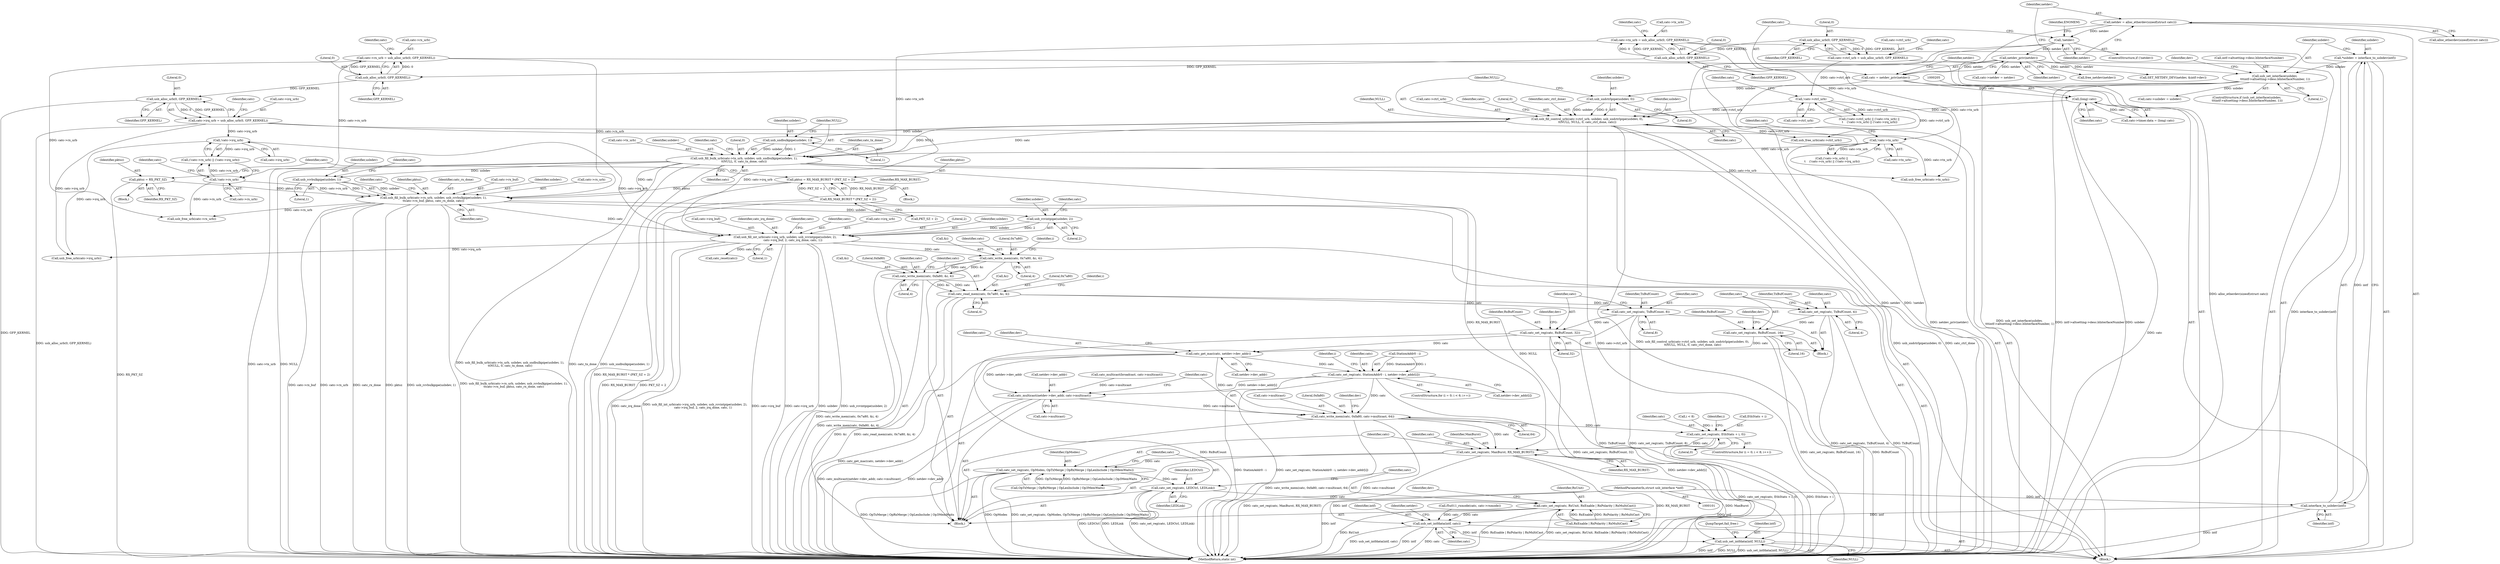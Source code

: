 digraph "1_linux_2d6a0e9de03ee658a9adc3bfb2f0ca55dff1e478@API" {
"1000405" [label="(Call,catc_write_mem(catc, 0xfa80, &i, 4))"];
"1000396" [label="(Call,catc_write_mem(catc, 0x7a80, &i, 4))"];
"1000369" [label="(Call,usb_fill_int_urb(catc->irq_urb, usbdev, usb_rcvintpipe(usbdev, 2),\n                 catc->irq_buf, 2, catc_irq_done, catc, 1))"];
"1000258" [label="(Call,!catc->irq_urb)"];
"1000235" [label="(Call,catc->irq_urb = usb_alloc_urb(0, GFP_KERNEL))"];
"1000239" [label="(Call,usb_alloc_urb(0, GFP_KERNEL))"];
"1000232" [label="(Call,usb_alloc_urb(0, GFP_KERNEL))"];
"1000225" [label="(Call,usb_alloc_urb(0, GFP_KERNEL))"];
"1000218" [label="(Call,usb_alloc_urb(0, GFP_KERNEL))"];
"1000374" [label="(Call,usb_rcvintpipe(usbdev, 2))"];
"1000355" [label="(Call,usb_fill_bulk_urb(catc->rx_urb, usbdev, usb_rcvbulkpipe(usbdev, 1),\n\t\tcatc->rx_buf, pktsz, catc_rx_done, catc))"];
"1000254" [label="(Call,!catc->rx_urb)"];
"1000228" [label="(Call,catc->rx_urb = usb_alloc_urb(0, GFP_KERNEL))"];
"1000360" [label="(Call,usb_rcvbulkpipe(usbdev, 1))"];
"1000343" [label="(Call,usb_fill_bulk_urb(catc->tx_urb, usbdev, usb_sndbulkpipe(usbdev, 1),\n\t\tNULL, 0, catc_tx_done, catc))"];
"1000221" [label="(Call,catc->tx_urb = usb_alloc_urb(0, GFP_KERNEL))"];
"1000249" [label="(Call,!catc->tx_urb)"];
"1000348" [label="(Call,usb_sndbulkpipe(usbdev, 1))"];
"1000330" [label="(Call,usb_fill_control_urb(catc->ctrl_urb, usbdev, usb_sndctrlpipe(usbdev, 0),\n\t\tNULL, NULL, 0, catc_ctrl_done, catc))"];
"1000244" [label="(Call,!catc->ctrl_urb)"];
"1000214" [label="(Call,catc->ctrl_urb = usb_alloc_urb(0, GFP_KERNEL))"];
"1000335" [label="(Call,usb_sndctrlpipe(usbdev, 0))"];
"1000124" [label="(Call,usb_set_interface(usbdev,\n \t\t\tintf->altsetting->desc.bInterfaceNumber, 1))"];
"1000113" [label="(Call,*usbdev = interface_to_usbdev(intf))"];
"1000115" [label="(Call,interface_to_usbdev(intf))"];
"1000102" [label="(MethodParameterIn,struct usb_interface *intf)"];
"1000204" [label="(Call,(long) catc)"];
"1000152" [label="(Call,catc = netdev_priv(netdev))"];
"1000154" [label="(Call,netdev_priv(netdev))"];
"1000147" [label="(Call,!netdev)"];
"1000141" [label="(Call,netdev = alloc_etherdev(sizeof(struct catc)))"];
"1000318" [label="(Call,pktsz = RX_PKT_SZ)"];
"1000323" [label="(Call,pktsz = RX_MAX_BURST * (PKT_SZ + 2))"];
"1000325" [label="(Call,RX_MAX_BURST * (PKT_SZ + 2))"];
"1000411" [label="(Call,catc_read_mem(catc, 0x7a80, &i, 4))"];
"1000421" [label="(Call,catc_set_reg(catc, TxBufCount, 8))"];
"1000425" [label="(Call,catc_set_reg(catc, RxBufCount, 32))"];
"1000456" [label="(Call,catc_get_mac(catc, netdev->dev_addr))"];
"1000473" [label="(Call,catc_set_reg(catc, StationAddr0 - i, netdev->dev_addr[i]))"];
"1000493" [label="(Call,catc_multicast(netdev->dev_addr, catc->multicast))"];
"1000500" [label="(Call,catc_write_mem(catc, 0xfa80, catc->multicast, 64))"];
"1000519" [label="(Call,catc_set_reg(catc, EthStats + i, 0))"];
"1000533" [label="(Call,catc_set_reg(catc, MaxBurst, RX_MAX_BURST))"];
"1000537" [label="(Call,catc_set_reg(catc, OpModes, OpTxMerge | OpRxMerge | OpLenInclude | Op3MemWaits))"];
"1000547" [label="(Call,catc_set_reg(catc, LEDCtrl, LEDLink))"];
"1000551" [label="(Call,catc_set_reg(catc, RxUnit, RxEnable | RxPolarity | RxMultiCast))"];
"1000600" [label="(Call,usb_set_intfdata(intf, catc))"];
"1000619" [label="(Call,usb_set_intfdata(intf, NULL))"];
"1000441" [label="(Call,catc_set_reg(catc, TxBufCount, 4))"];
"1000445" [label="(Call,catc_set_reg(catc, RxBufCount, 16))"];
"1000334" [label="(Identifier,usbdev)"];
"1000441" [label="(Call,catc_set_reg(catc, TxBufCount, 4))"];
"1000219" [label="(Literal,0)"];
"1000457" [label="(Identifier,catc)"];
"1000253" [label="(Call,(!catc->rx_urb) || (!catc->irq_urb))"];
"1000389" [label="(Block,)"];
"1000246" [label="(Identifier,catc)"];
"1000336" [label="(Identifier,usbdev)"];
"1000251" [label="(Identifier,catc)"];
"1000520" [label="(Identifier,catc)"];
"1000243" [label="(Call,(!catc->ctrl_urb) || (!catc->tx_urb) || \n\t    (!catc->rx_urb) || (!catc->irq_urb))"];
"1000631" [label="(Call,usb_free_urb(catc->rx_urb))"];
"1000339" [label="(Identifier,NULL)"];
"1000325" [label="(Call,RX_MAX_BURST * (PKT_SZ + 2))"];
"1000538" [label="(Identifier,catc)"];
"1000524" [label="(Literal,0)"];
"1000422" [label="(Identifier,catc)"];
"1000533" [label="(Call,catc_set_reg(catc, MaxBurst, RX_MAX_BURST))"];
"1000418" [label="(Identifier,i)"];
"1000324" [label="(Identifier,pktsz)"];
"1000427" [label="(Identifier,RxBufCount)"];
"1000514" [label="(Call,i < 8)"];
"1000448" [label="(Literal,16)"];
"1000155" [label="(Identifier,netdev)"];
"1000371" [label="(Identifier,catc)"];
"1000126" [label="(Call,intf->altsetting->desc.bInterfaceNumber)"];
"1000378" [label="(Identifier,catc)"];
"1000627" [label="(Call,usb_free_urb(catc->tx_urb))"];
"1000124" [label="(Call,usb_set_interface(usbdev,\n \t\t\tintf->altsetting->desc.bInterfaceNumber, 1))"];
"1000497" [label="(Call,catc->multicast)"];
"1000458" [label="(Call,netdev->dev_addr)"];
"1000332" [label="(Identifier,catc)"];
"1000444" [label="(Literal,4)"];
"1000551" [label="(Call,catc_set_reg(catc, RxUnit, RxEnable | RxPolarity | RxMultiCast))"];
"1000225" [label="(Call,usb_alloc_urb(0, GFP_KERNEL))"];
"1000493" [label="(Call,catc_multicast(netdev->dev_addr, catc->multicast))"];
"1000343" [label="(Call,usb_fill_bulk_urb(catc->tx_urb, usbdev, usb_sndbulkpipe(usbdev, 1),\n\t\tNULL, 0, catc_tx_done, catc))"];
"1000397" [label="(Identifier,catc)"];
"1000361" [label="(Identifier,usbdev)"];
"1000342" [label="(Identifier,catc)"];
"1000331" [label="(Call,catc->ctrl_urb)"];
"1000338" [label="(Identifier,NULL)"];
"1000250" [label="(Call,catc->tx_urb)"];
"1000501" [label="(Identifier,catc)"];
"1000643" [label="(MethodReturn,static int)"];
"1000148" [label="(Identifier,netdev)"];
"1000154" [label="(Call,netdev_priv(netdev))"];
"1000635" [label="(Call,usb_free_urb(catc->irq_urb))"];
"1000601" [label="(Identifier,intf)"];
"1000151" [label="(Identifier,ENOMEM)"];
"1000623" [label="(Call,usb_free_urb(catc->ctrl_urb))"];
"1000357" [label="(Identifier,catc)"];
"1000604" [label="(Identifier,netdev)"];
"1000142" [label="(Identifier,netdev)"];
"1000369" [label="(Call,usb_fill_int_urb(catc->irq_urb, usbdev, usb_rcvintpipe(usbdev, 2),\n                 catc->irq_buf, 2, catc_irq_done, catc, 1))"];
"1000322" [label="(Block,)"];
"1000500" [label="(Call,catc_write_mem(catc, 0xfa80, catc->multicast, 64))"];
"1000534" [label="(Identifier,catc)"];
"1000381" [label="(Identifier,catc_irq_done)"];
"1000374" [label="(Call,usb_rcvintpipe(usbdev, 2))"];
"1000387" [label="(Identifier,catc)"];
"1000235" [label="(Call,catc->irq_urb = usb_alloc_urb(0, GFP_KERNEL))"];
"1000368" [label="(Identifier,catc)"];
"1000345" [label="(Identifier,catc)"];
"1000554" [label="(Call,RxEnable | RxPolarity | RxMultiCast)"];
"1000518" [label="(Identifier,i)"];
"1000125" [label="(Identifier,usbdev)"];
"1000398" [label="(Literal,0x7a80)"];
"1000366" [label="(Identifier,pktsz)"];
"1000401" [label="(Literal,4)"];
"1000115" [label="(Call,interface_to_usbdev(intf))"];
"1000173" [label="(Call,catc->usbdev = usbdev)"];
"1000450" [label="(Identifier,dev)"];
"1000206" [label="(Identifier,catc)"];
"1000226" [label="(Literal,0)"];
"1000536" [label="(Identifier,RX_MAX_BURST)"];
"1000352" [label="(Literal,0)"];
"1000382" [label="(Identifier,catc)"];
"1000370" [label="(Call,catc->irq_urb)"];
"1000354" [label="(Identifier,catc)"];
"1000248" [label="(Call,(!catc->tx_urb) || \n\t    (!catc->rx_urb) || (!catc->irq_urb))"];
"1000123" [label="(ControlStructure,if (usb_set_interface(usbdev,\n \t\t\tintf->altsetting->desc.bInterfaceNumber, 1)))"];
"1000136" [label="(Identifier,dev)"];
"1000116" [label="(Identifier,intf)"];
"1000133" [label="(Literal,1)"];
"1000376" [label="(Literal,2)"];
"1000549" [label="(Identifier,LEDCtrl)"];
"1000547" [label="(Call,catc_set_reg(catc, LEDCtrl, LEDLink))"];
"1000472" [label="(Identifier,i)"];
"1000428" [label="(Literal,32)"];
"1000318" [label="(Call,pktsz = RX_PKT_SZ)"];
"1000259" [label="(Call,catc->irq_urb)"];
"1000416" [label="(Literal,4)"];
"1000351" [label="(Identifier,NULL)"];
"1000445" [label="(Call,catc_set_reg(catc, RxBufCount, 16))"];
"1000214" [label="(Call,catc->ctrl_urb = usb_alloc_urb(0, GFP_KERNEL))"];
"1000353" [label="(Identifier,catc_tx_done)"];
"1000367" [label="(Identifier,catc_rx_done)"];
"1000464" [label="(ControlStructure,for (i = 0; i < 6; i++))"];
"1000335" [label="(Call,usb_sndctrlpipe(usbdev, 0))"];
"1000255" [label="(Call,catc->rx_urb)"];
"1000350" [label="(Literal,1)"];
"1000232" [label="(Call,usb_alloc_urb(0, GFP_KERNEL))"];
"1000113" [label="(Call,*usbdev = interface_to_usbdev(intf))"];
"1000158" [label="(Identifier,netdev)"];
"1000426" [label="(Identifier,catc)"];
"1000473" [label="(Call,catc_set_reg(catc, StationAddr0 - i, netdev->dev_addr[i]))"];
"1000254" [label="(Call,!catc->rx_urb)"];
"1000494" [label="(Call,netdev->dev_addr)"];
"1000552" [label="(Identifier,catc)"];
"1000323" [label="(Call,pktsz = RX_MAX_BURST * (PKT_SZ + 2))"];
"1000519" [label="(Call,catc_set_reg(catc, EthStats + i, 0))"];
"1000598" [label="(Identifier,dev)"];
"1000320" [label="(Identifier,RX_PKT_SZ)"];
"1000412" [label="(Identifier,catc)"];
"1000537" [label="(Call,catc_set_reg(catc, OpModes, OpTxMerge | OpRxMerge | OpLenInclude | Op3MemWaits))"];
"1000244" [label="(Call,!catc->ctrl_urb)"];
"1000423" [label="(Identifier,TxBufCount)"];
"1000419" [label="(Block,)"];
"1000639" [label="(Call,free_netdev(netdev))"];
"1000550" [label="(Identifier,LEDLink)"];
"1000363" [label="(Call,catc->rx_buf)"];
"1000326" [label="(Identifier,RX_MAX_BURST)"];
"1000540" [label="(Call,OpTxMerge | OpRxMerge | OpLenInclude | Op3MemWaits)"];
"1000380" [label="(Literal,2)"];
"1000240" [label="(Literal,0)"];
"1000237" [label="(Identifier,catc)"];
"1000303" [label="(Block,)"];
"1000260" [label="(Identifier,catc)"];
"1000147" [label="(Call,!netdev)"];
"1000414" [label="(Call,&i)"];
"1000141" [label="(Call,netdev = alloc_etherdev(sizeof(struct catc)))"];
"1000503" [label="(Call,catc->multicast)"];
"1000446" [label="(Identifier,catc)"];
"1000215" [label="(Call,catc->ctrl_urb)"];
"1000539" [label="(Identifier,OpModes)"];
"1000456" [label="(Call,catc_get_mac(catc, netdev->dev_addr))"];
"1000222" [label="(Call,catc->tx_urb)"];
"1000355" [label="(Call,usb_fill_bulk_urb(catc->rx_urb, usbdev, usb_rcvbulkpipe(usbdev, 1),\n\t\tcatc->rx_buf, pktsz, catc_rx_done, catc))"];
"1000373" [label="(Identifier,usbdev)"];
"1000340" [label="(Literal,0)"];
"1000474" [label="(Identifier,catc)"];
"1000475" [label="(Call,StationAddr0 - i)"];
"1000430" [label="(Identifier,dev)"];
"1000227" [label="(Identifier,GFP_KERNEL)"];
"1000506" [label="(Literal,64)"];
"1000344" [label="(Call,catc->tx_urb)"];
"1000152" [label="(Call,catc = netdev_priv(netdev))"];
"1000319" [label="(Identifier,pktsz)"];
"1000327" [label="(Call,PKT_SZ + 2)"];
"1000425" [label="(Call,catc_set_reg(catc, RxBufCount, 32))"];
"1000592" [label="(Call,f5u011_rxmode(catc, catc->rxmode))"];
"1000348" [label="(Call,usb_sndbulkpipe(usbdev, 1))"];
"1000204" [label="(Call,(long) catc)"];
"1000535" [label="(Identifier,MaxBurst)"];
"1000377" [label="(Call,catc->irq_buf)"];
"1000396" [label="(Call,catc_write_mem(catc, 0x7a80, &i, 4))"];
"1000360" [label="(Call,usb_rcvbulkpipe(usbdev, 1))"];
"1000239" [label="(Call,usb_alloc_urb(0, GFP_KERNEL))"];
"1000153" [label="(Identifier,catc)"];
"1000221" [label="(Call,catc->tx_urb = usb_alloc_urb(0, GFP_KERNEL))"];
"1000347" [label="(Identifier,usbdev)"];
"1000622" [label="(JumpTarget,fail_free:)"];
"1000553" [label="(Identifier,RxUnit)"];
"1000362" [label="(Literal,1)"];
"1000502" [label="(Literal,0xfa80)"];
"1000424" [label="(Literal,8)"];
"1000403" [label="(Identifier,i)"];
"1000603" [label="(Call,SET_NETDEV_DEV(netdev, &intf->dev))"];
"1000443" [label="(Identifier,TxBufCount)"];
"1000406" [label="(Identifier,catc)"];
"1000218" [label="(Call,usb_alloc_urb(0, GFP_KERNEL))"];
"1000341" [label="(Identifier,catc_ctrl_done)"];
"1000359" [label="(Identifier,usbdev)"];
"1000478" [label="(Call,netdev->dev_addr[i])"];
"1000510" [label="(ControlStructure,for (i = 0; i < 8; i++))"];
"1000114" [label="(Identifier,usbdev)"];
"1000245" [label="(Call,catc->ctrl_urb)"];
"1000447" [label="(Identifier,RxBufCount)"];
"1000349" [label="(Identifier,usbdev)"];
"1000408" [label="(Call,&i)"];
"1000619" [label="(Call,usb_set_intfdata(intf, NULL))"];
"1000462" [label="(Identifier,dev)"];
"1000356" [label="(Call,catc->rx_urb)"];
"1000258" [label="(Call,!catc->irq_urb)"];
"1000488" [label="(Call,catc_multicast(broadcast, catc->multicast))"];
"1000230" [label="(Identifier,catc)"];
"1000364" [label="(Identifier,catc)"];
"1000143" [label="(Call,alloc_etherdev(sizeof(struct catc)))"];
"1000256" [label="(Identifier,catc)"];
"1000399" [label="(Call,&i)"];
"1000548" [label="(Identifier,catc)"];
"1000413" [label="(Literal,0x7a80)"];
"1000104" [label="(Block,)"];
"1000411" [label="(Call,catc_read_mem(catc, 0x7a80, &i, 4))"];
"1000102" [label="(MethodParameterIn,struct usb_interface *intf)"];
"1000602" [label="(Identifier,catc)"];
"1000620" [label="(Identifier,intf)"];
"1000241" [label="(Identifier,GFP_KERNEL)"];
"1000564" [label="(Call,catc_reset(catc))"];
"1000220" [label="(Identifier,GFP_KERNEL)"];
"1000521" [label="(Call,EthStats + i)"];
"1000442" [label="(Identifier,catc)"];
"1000410" [label="(Literal,4)"];
"1000236" [label="(Call,catc->irq_urb)"];
"1000407" [label="(Literal,0xfa80)"];
"1000198" [label="(Call,catc->timer.data = (long) catc)"];
"1000233" [label="(Literal,0)"];
"1000383" [label="(Literal,1)"];
"1000621" [label="(Identifier,NULL)"];
"1000228" [label="(Call,catc->rx_urb = usb_alloc_urb(0, GFP_KERNEL))"];
"1000421" [label="(Call,catc_set_reg(catc, TxBufCount, 8))"];
"1000223" [label="(Identifier,catc)"];
"1000330" [label="(Call,usb_fill_control_urb(catc->ctrl_urb, usbdev, usb_sndctrlpipe(usbdev, 0),\n\t\tNULL, NULL, 0, catc_ctrl_done, catc))"];
"1000178" [label="(Call,catc->netdev = netdev)"];
"1000375" [label="(Identifier,usbdev)"];
"1000405" [label="(Call,catc_write_mem(catc, 0xfa80, &i, 4))"];
"1000234" [label="(Identifier,GFP_KERNEL)"];
"1000508" [label="(Identifier,dev)"];
"1000600" [label="(Call,usb_set_intfdata(intf, catc))"];
"1000337" [label="(Literal,0)"];
"1000249" [label="(Call,!catc->tx_urb)"];
"1000146" [label="(ControlStructure,if (!netdev))"];
"1000229" [label="(Call,catc->rx_urb)"];
"1000405" -> "1000389"  [label="AST: "];
"1000405" -> "1000410"  [label="CFG: "];
"1000406" -> "1000405"  [label="AST: "];
"1000407" -> "1000405"  [label="AST: "];
"1000408" -> "1000405"  [label="AST: "];
"1000410" -> "1000405"  [label="AST: "];
"1000412" -> "1000405"  [label="CFG: "];
"1000405" -> "1000643"  [label="DDG: catc_write_mem(catc, 0xfa80, &i, 4)"];
"1000396" -> "1000405"  [label="DDG: catc"];
"1000396" -> "1000405"  [label="DDG: &i"];
"1000405" -> "1000411"  [label="DDG: catc"];
"1000405" -> "1000411"  [label="DDG: &i"];
"1000396" -> "1000389"  [label="AST: "];
"1000396" -> "1000401"  [label="CFG: "];
"1000397" -> "1000396"  [label="AST: "];
"1000398" -> "1000396"  [label="AST: "];
"1000399" -> "1000396"  [label="AST: "];
"1000401" -> "1000396"  [label="AST: "];
"1000403" -> "1000396"  [label="CFG: "];
"1000396" -> "1000643"  [label="DDG: catc_write_mem(catc, 0x7a80, &i, 4)"];
"1000369" -> "1000396"  [label="DDG: catc"];
"1000369" -> "1000104"  [label="AST: "];
"1000369" -> "1000383"  [label="CFG: "];
"1000370" -> "1000369"  [label="AST: "];
"1000373" -> "1000369"  [label="AST: "];
"1000374" -> "1000369"  [label="AST: "];
"1000377" -> "1000369"  [label="AST: "];
"1000380" -> "1000369"  [label="AST: "];
"1000381" -> "1000369"  [label="AST: "];
"1000382" -> "1000369"  [label="AST: "];
"1000383" -> "1000369"  [label="AST: "];
"1000387" -> "1000369"  [label="CFG: "];
"1000369" -> "1000643"  [label="DDG: usb_fill_int_urb(catc->irq_urb, usbdev, usb_rcvintpipe(usbdev, 2),\n                 catc->irq_buf, 2, catc_irq_done, catc, 1)"];
"1000369" -> "1000643"  [label="DDG: catc->irq_buf"];
"1000369" -> "1000643"  [label="DDG: catc->irq_urb"];
"1000369" -> "1000643"  [label="DDG: usbdev"];
"1000369" -> "1000643"  [label="DDG: usb_rcvintpipe(usbdev, 2)"];
"1000369" -> "1000643"  [label="DDG: catc_irq_done"];
"1000258" -> "1000369"  [label="DDG: catc->irq_urb"];
"1000235" -> "1000369"  [label="DDG: catc->irq_urb"];
"1000374" -> "1000369"  [label="DDG: usbdev"];
"1000374" -> "1000369"  [label="DDG: 2"];
"1000355" -> "1000369"  [label="DDG: catc"];
"1000369" -> "1000564"  [label="DDG: catc"];
"1000369" -> "1000635"  [label="DDG: catc->irq_urb"];
"1000258" -> "1000253"  [label="AST: "];
"1000258" -> "1000259"  [label="CFG: "];
"1000259" -> "1000258"  [label="AST: "];
"1000253" -> "1000258"  [label="CFG: "];
"1000258" -> "1000253"  [label="DDG: catc->irq_urb"];
"1000235" -> "1000258"  [label="DDG: catc->irq_urb"];
"1000258" -> "1000635"  [label="DDG: catc->irq_urb"];
"1000235" -> "1000104"  [label="AST: "];
"1000235" -> "1000239"  [label="CFG: "];
"1000236" -> "1000235"  [label="AST: "];
"1000239" -> "1000235"  [label="AST: "];
"1000246" -> "1000235"  [label="CFG: "];
"1000235" -> "1000643"  [label="DDG: usb_alloc_urb(0, GFP_KERNEL)"];
"1000239" -> "1000235"  [label="DDG: 0"];
"1000239" -> "1000235"  [label="DDG: GFP_KERNEL"];
"1000235" -> "1000635"  [label="DDG: catc->irq_urb"];
"1000239" -> "1000241"  [label="CFG: "];
"1000240" -> "1000239"  [label="AST: "];
"1000241" -> "1000239"  [label="AST: "];
"1000239" -> "1000643"  [label="DDG: GFP_KERNEL"];
"1000232" -> "1000239"  [label="DDG: GFP_KERNEL"];
"1000232" -> "1000228"  [label="AST: "];
"1000232" -> "1000234"  [label="CFG: "];
"1000233" -> "1000232"  [label="AST: "];
"1000234" -> "1000232"  [label="AST: "];
"1000228" -> "1000232"  [label="CFG: "];
"1000232" -> "1000228"  [label="DDG: 0"];
"1000232" -> "1000228"  [label="DDG: GFP_KERNEL"];
"1000225" -> "1000232"  [label="DDG: GFP_KERNEL"];
"1000225" -> "1000221"  [label="AST: "];
"1000225" -> "1000227"  [label="CFG: "];
"1000226" -> "1000225"  [label="AST: "];
"1000227" -> "1000225"  [label="AST: "];
"1000221" -> "1000225"  [label="CFG: "];
"1000225" -> "1000221"  [label="DDG: 0"];
"1000225" -> "1000221"  [label="DDG: GFP_KERNEL"];
"1000218" -> "1000225"  [label="DDG: GFP_KERNEL"];
"1000218" -> "1000214"  [label="AST: "];
"1000218" -> "1000220"  [label="CFG: "];
"1000219" -> "1000218"  [label="AST: "];
"1000220" -> "1000218"  [label="AST: "];
"1000214" -> "1000218"  [label="CFG: "];
"1000218" -> "1000214"  [label="DDG: 0"];
"1000218" -> "1000214"  [label="DDG: GFP_KERNEL"];
"1000374" -> "1000376"  [label="CFG: "];
"1000375" -> "1000374"  [label="AST: "];
"1000376" -> "1000374"  [label="AST: "];
"1000378" -> "1000374"  [label="CFG: "];
"1000355" -> "1000374"  [label="DDG: usbdev"];
"1000355" -> "1000104"  [label="AST: "];
"1000355" -> "1000368"  [label="CFG: "];
"1000356" -> "1000355"  [label="AST: "];
"1000359" -> "1000355"  [label="AST: "];
"1000360" -> "1000355"  [label="AST: "];
"1000363" -> "1000355"  [label="AST: "];
"1000366" -> "1000355"  [label="AST: "];
"1000367" -> "1000355"  [label="AST: "];
"1000368" -> "1000355"  [label="AST: "];
"1000371" -> "1000355"  [label="CFG: "];
"1000355" -> "1000643"  [label="DDG: catc->rx_urb"];
"1000355" -> "1000643"  [label="DDG: catc_rx_done"];
"1000355" -> "1000643"  [label="DDG: pktsz"];
"1000355" -> "1000643"  [label="DDG: usb_rcvbulkpipe(usbdev, 1)"];
"1000355" -> "1000643"  [label="DDG: usb_fill_bulk_urb(catc->rx_urb, usbdev, usb_rcvbulkpipe(usbdev, 1),\n\t\tcatc->rx_buf, pktsz, catc_rx_done, catc)"];
"1000355" -> "1000643"  [label="DDG: catc->rx_buf"];
"1000254" -> "1000355"  [label="DDG: catc->rx_urb"];
"1000228" -> "1000355"  [label="DDG: catc->rx_urb"];
"1000360" -> "1000355"  [label="DDG: usbdev"];
"1000360" -> "1000355"  [label="DDG: 1"];
"1000318" -> "1000355"  [label="DDG: pktsz"];
"1000323" -> "1000355"  [label="DDG: pktsz"];
"1000343" -> "1000355"  [label="DDG: catc"];
"1000355" -> "1000631"  [label="DDG: catc->rx_urb"];
"1000254" -> "1000253"  [label="AST: "];
"1000254" -> "1000255"  [label="CFG: "];
"1000255" -> "1000254"  [label="AST: "];
"1000260" -> "1000254"  [label="CFG: "];
"1000253" -> "1000254"  [label="CFG: "];
"1000254" -> "1000253"  [label="DDG: catc->rx_urb"];
"1000228" -> "1000254"  [label="DDG: catc->rx_urb"];
"1000254" -> "1000631"  [label="DDG: catc->rx_urb"];
"1000228" -> "1000104"  [label="AST: "];
"1000229" -> "1000228"  [label="AST: "];
"1000237" -> "1000228"  [label="CFG: "];
"1000228" -> "1000631"  [label="DDG: catc->rx_urb"];
"1000360" -> "1000362"  [label="CFG: "];
"1000361" -> "1000360"  [label="AST: "];
"1000362" -> "1000360"  [label="AST: "];
"1000364" -> "1000360"  [label="CFG: "];
"1000343" -> "1000360"  [label="DDG: usbdev"];
"1000343" -> "1000104"  [label="AST: "];
"1000343" -> "1000354"  [label="CFG: "];
"1000344" -> "1000343"  [label="AST: "];
"1000347" -> "1000343"  [label="AST: "];
"1000348" -> "1000343"  [label="AST: "];
"1000351" -> "1000343"  [label="AST: "];
"1000352" -> "1000343"  [label="AST: "];
"1000353" -> "1000343"  [label="AST: "];
"1000354" -> "1000343"  [label="AST: "];
"1000357" -> "1000343"  [label="CFG: "];
"1000343" -> "1000643"  [label="DDG: catc->tx_urb"];
"1000343" -> "1000643"  [label="DDG: NULL"];
"1000343" -> "1000643"  [label="DDG: usb_fill_bulk_urb(catc->tx_urb, usbdev, usb_sndbulkpipe(usbdev, 1),\n\t\tNULL, 0, catc_tx_done, catc)"];
"1000343" -> "1000643"  [label="DDG: catc_tx_done"];
"1000343" -> "1000643"  [label="DDG: usb_sndbulkpipe(usbdev, 1)"];
"1000221" -> "1000343"  [label="DDG: catc->tx_urb"];
"1000249" -> "1000343"  [label="DDG: catc->tx_urb"];
"1000348" -> "1000343"  [label="DDG: usbdev"];
"1000348" -> "1000343"  [label="DDG: 1"];
"1000330" -> "1000343"  [label="DDG: NULL"];
"1000330" -> "1000343"  [label="DDG: catc"];
"1000343" -> "1000619"  [label="DDG: NULL"];
"1000343" -> "1000627"  [label="DDG: catc->tx_urb"];
"1000221" -> "1000104"  [label="AST: "];
"1000222" -> "1000221"  [label="AST: "];
"1000230" -> "1000221"  [label="CFG: "];
"1000221" -> "1000249"  [label="DDG: catc->tx_urb"];
"1000221" -> "1000627"  [label="DDG: catc->tx_urb"];
"1000249" -> "1000248"  [label="AST: "];
"1000249" -> "1000250"  [label="CFG: "];
"1000250" -> "1000249"  [label="AST: "];
"1000256" -> "1000249"  [label="CFG: "];
"1000248" -> "1000249"  [label="CFG: "];
"1000249" -> "1000248"  [label="DDG: catc->tx_urb"];
"1000249" -> "1000627"  [label="DDG: catc->tx_urb"];
"1000348" -> "1000350"  [label="CFG: "];
"1000349" -> "1000348"  [label="AST: "];
"1000350" -> "1000348"  [label="AST: "];
"1000351" -> "1000348"  [label="CFG: "];
"1000330" -> "1000348"  [label="DDG: usbdev"];
"1000330" -> "1000104"  [label="AST: "];
"1000330" -> "1000342"  [label="CFG: "];
"1000331" -> "1000330"  [label="AST: "];
"1000334" -> "1000330"  [label="AST: "];
"1000335" -> "1000330"  [label="AST: "];
"1000338" -> "1000330"  [label="AST: "];
"1000339" -> "1000330"  [label="AST: "];
"1000340" -> "1000330"  [label="AST: "];
"1000341" -> "1000330"  [label="AST: "];
"1000342" -> "1000330"  [label="AST: "];
"1000345" -> "1000330"  [label="CFG: "];
"1000330" -> "1000643"  [label="DDG: catc->ctrl_urb"];
"1000330" -> "1000643"  [label="DDG: usb_fill_control_urb(catc->ctrl_urb, usbdev, usb_sndctrlpipe(usbdev, 0),\n\t\tNULL, NULL, 0, catc_ctrl_done, catc)"];
"1000330" -> "1000643"  [label="DDG: usb_sndctrlpipe(usbdev, 0)"];
"1000330" -> "1000643"  [label="DDG: catc_ctrl_done"];
"1000244" -> "1000330"  [label="DDG: catc->ctrl_urb"];
"1000335" -> "1000330"  [label="DDG: usbdev"];
"1000335" -> "1000330"  [label="DDG: 0"];
"1000204" -> "1000330"  [label="DDG: catc"];
"1000330" -> "1000623"  [label="DDG: catc->ctrl_urb"];
"1000244" -> "1000243"  [label="AST: "];
"1000244" -> "1000245"  [label="CFG: "];
"1000245" -> "1000244"  [label="AST: "];
"1000251" -> "1000244"  [label="CFG: "];
"1000243" -> "1000244"  [label="CFG: "];
"1000244" -> "1000243"  [label="DDG: catc->ctrl_urb"];
"1000214" -> "1000244"  [label="DDG: catc->ctrl_urb"];
"1000244" -> "1000623"  [label="DDG: catc->ctrl_urb"];
"1000214" -> "1000104"  [label="AST: "];
"1000215" -> "1000214"  [label="AST: "];
"1000223" -> "1000214"  [label="CFG: "];
"1000335" -> "1000337"  [label="CFG: "];
"1000336" -> "1000335"  [label="AST: "];
"1000337" -> "1000335"  [label="AST: "];
"1000338" -> "1000335"  [label="CFG: "];
"1000124" -> "1000335"  [label="DDG: usbdev"];
"1000124" -> "1000123"  [label="AST: "];
"1000124" -> "1000133"  [label="CFG: "];
"1000125" -> "1000124"  [label="AST: "];
"1000126" -> "1000124"  [label="AST: "];
"1000133" -> "1000124"  [label="AST: "];
"1000136" -> "1000124"  [label="CFG: "];
"1000142" -> "1000124"  [label="CFG: "];
"1000124" -> "1000643"  [label="DDG: intf->altsetting->desc.bInterfaceNumber"];
"1000124" -> "1000643"  [label="DDG: usbdev"];
"1000124" -> "1000643"  [label="DDG: usb_set_interface(usbdev,\n \t\t\tintf->altsetting->desc.bInterfaceNumber, 1)"];
"1000113" -> "1000124"  [label="DDG: usbdev"];
"1000124" -> "1000173"  [label="DDG: usbdev"];
"1000113" -> "1000104"  [label="AST: "];
"1000113" -> "1000115"  [label="CFG: "];
"1000114" -> "1000113"  [label="AST: "];
"1000115" -> "1000113"  [label="AST: "];
"1000125" -> "1000113"  [label="CFG: "];
"1000113" -> "1000643"  [label="DDG: interface_to_usbdev(intf)"];
"1000115" -> "1000113"  [label="DDG: intf"];
"1000115" -> "1000116"  [label="CFG: "];
"1000116" -> "1000115"  [label="AST: "];
"1000115" -> "1000643"  [label="DDG: intf"];
"1000102" -> "1000115"  [label="DDG: intf"];
"1000115" -> "1000600"  [label="DDG: intf"];
"1000102" -> "1000101"  [label="AST: "];
"1000102" -> "1000643"  [label="DDG: intf"];
"1000102" -> "1000600"  [label="DDG: intf"];
"1000102" -> "1000619"  [label="DDG: intf"];
"1000204" -> "1000198"  [label="AST: "];
"1000204" -> "1000206"  [label="CFG: "];
"1000205" -> "1000204"  [label="AST: "];
"1000206" -> "1000204"  [label="AST: "];
"1000198" -> "1000204"  [label="CFG: "];
"1000204" -> "1000643"  [label="DDG: catc"];
"1000204" -> "1000198"  [label="DDG: catc"];
"1000152" -> "1000204"  [label="DDG: catc"];
"1000152" -> "1000104"  [label="AST: "];
"1000152" -> "1000154"  [label="CFG: "];
"1000153" -> "1000152"  [label="AST: "];
"1000154" -> "1000152"  [label="AST: "];
"1000158" -> "1000152"  [label="CFG: "];
"1000152" -> "1000643"  [label="DDG: netdev_priv(netdev)"];
"1000154" -> "1000152"  [label="DDG: netdev"];
"1000154" -> "1000155"  [label="CFG: "];
"1000155" -> "1000154"  [label="AST: "];
"1000147" -> "1000154"  [label="DDG: netdev"];
"1000154" -> "1000178"  [label="DDG: netdev"];
"1000154" -> "1000603"  [label="DDG: netdev"];
"1000154" -> "1000639"  [label="DDG: netdev"];
"1000147" -> "1000146"  [label="AST: "];
"1000147" -> "1000148"  [label="CFG: "];
"1000148" -> "1000147"  [label="AST: "];
"1000151" -> "1000147"  [label="CFG: "];
"1000153" -> "1000147"  [label="CFG: "];
"1000147" -> "1000643"  [label="DDG: netdev"];
"1000147" -> "1000643"  [label="DDG: !netdev"];
"1000141" -> "1000147"  [label="DDG: netdev"];
"1000141" -> "1000104"  [label="AST: "];
"1000141" -> "1000143"  [label="CFG: "];
"1000142" -> "1000141"  [label="AST: "];
"1000143" -> "1000141"  [label="AST: "];
"1000148" -> "1000141"  [label="CFG: "];
"1000141" -> "1000643"  [label="DDG: alloc_etherdev(sizeof(struct catc))"];
"1000318" -> "1000303"  [label="AST: "];
"1000318" -> "1000320"  [label="CFG: "];
"1000319" -> "1000318"  [label="AST: "];
"1000320" -> "1000318"  [label="AST: "];
"1000332" -> "1000318"  [label="CFG: "];
"1000318" -> "1000643"  [label="DDG: RX_PKT_SZ"];
"1000323" -> "1000322"  [label="AST: "];
"1000323" -> "1000325"  [label="CFG: "];
"1000324" -> "1000323"  [label="AST: "];
"1000325" -> "1000323"  [label="AST: "];
"1000332" -> "1000323"  [label="CFG: "];
"1000323" -> "1000643"  [label="DDG: RX_MAX_BURST * (PKT_SZ + 2)"];
"1000325" -> "1000323"  [label="DDG: RX_MAX_BURST"];
"1000325" -> "1000323"  [label="DDG: PKT_SZ + 2"];
"1000325" -> "1000327"  [label="CFG: "];
"1000326" -> "1000325"  [label="AST: "];
"1000327" -> "1000325"  [label="AST: "];
"1000325" -> "1000643"  [label="DDG: RX_MAX_BURST"];
"1000325" -> "1000643"  [label="DDG: PKT_SZ + 2"];
"1000325" -> "1000533"  [label="DDG: RX_MAX_BURST"];
"1000411" -> "1000389"  [label="AST: "];
"1000411" -> "1000416"  [label="CFG: "];
"1000412" -> "1000411"  [label="AST: "];
"1000413" -> "1000411"  [label="AST: "];
"1000414" -> "1000411"  [label="AST: "];
"1000416" -> "1000411"  [label="AST: "];
"1000418" -> "1000411"  [label="CFG: "];
"1000411" -> "1000643"  [label="DDG: catc_read_mem(catc, 0x7a80, &i, 4)"];
"1000411" -> "1000643"  [label="DDG: &i"];
"1000411" -> "1000421"  [label="DDG: catc"];
"1000411" -> "1000441"  [label="DDG: catc"];
"1000421" -> "1000419"  [label="AST: "];
"1000421" -> "1000424"  [label="CFG: "];
"1000422" -> "1000421"  [label="AST: "];
"1000423" -> "1000421"  [label="AST: "];
"1000424" -> "1000421"  [label="AST: "];
"1000426" -> "1000421"  [label="CFG: "];
"1000421" -> "1000643"  [label="DDG: TxBufCount"];
"1000421" -> "1000643"  [label="DDG: catc_set_reg(catc, TxBufCount, 8)"];
"1000421" -> "1000425"  [label="DDG: catc"];
"1000425" -> "1000419"  [label="AST: "];
"1000425" -> "1000428"  [label="CFG: "];
"1000426" -> "1000425"  [label="AST: "];
"1000427" -> "1000425"  [label="AST: "];
"1000428" -> "1000425"  [label="AST: "];
"1000430" -> "1000425"  [label="CFG: "];
"1000425" -> "1000643"  [label="DDG: RxBufCount"];
"1000425" -> "1000643"  [label="DDG: catc_set_reg(catc, RxBufCount, 32)"];
"1000425" -> "1000456"  [label="DDG: catc"];
"1000456" -> "1000389"  [label="AST: "];
"1000456" -> "1000458"  [label="CFG: "];
"1000457" -> "1000456"  [label="AST: "];
"1000458" -> "1000456"  [label="AST: "];
"1000462" -> "1000456"  [label="CFG: "];
"1000456" -> "1000643"  [label="DDG: catc_get_mac(catc, netdev->dev_addr)"];
"1000445" -> "1000456"  [label="DDG: catc"];
"1000456" -> "1000473"  [label="DDG: catc"];
"1000456" -> "1000493"  [label="DDG: netdev->dev_addr"];
"1000456" -> "1000500"  [label="DDG: catc"];
"1000473" -> "1000464"  [label="AST: "];
"1000473" -> "1000478"  [label="CFG: "];
"1000474" -> "1000473"  [label="AST: "];
"1000475" -> "1000473"  [label="AST: "];
"1000478" -> "1000473"  [label="AST: "];
"1000472" -> "1000473"  [label="CFG: "];
"1000473" -> "1000643"  [label="DDG: StationAddr0 - i"];
"1000473" -> "1000643"  [label="DDG: catc_set_reg(catc, StationAddr0 - i, netdev->dev_addr[i])"];
"1000473" -> "1000643"  [label="DDG: netdev->dev_addr[i]"];
"1000475" -> "1000473"  [label="DDG: StationAddr0"];
"1000475" -> "1000473"  [label="DDG: i"];
"1000473" -> "1000493"  [label="DDG: netdev->dev_addr[i]"];
"1000473" -> "1000500"  [label="DDG: catc"];
"1000493" -> "1000389"  [label="AST: "];
"1000493" -> "1000497"  [label="CFG: "];
"1000494" -> "1000493"  [label="AST: "];
"1000497" -> "1000493"  [label="AST: "];
"1000501" -> "1000493"  [label="CFG: "];
"1000493" -> "1000643"  [label="DDG: netdev->dev_addr"];
"1000493" -> "1000643"  [label="DDG: catc_multicast(netdev->dev_addr, catc->multicast)"];
"1000488" -> "1000493"  [label="DDG: catc->multicast"];
"1000493" -> "1000500"  [label="DDG: catc->multicast"];
"1000500" -> "1000389"  [label="AST: "];
"1000500" -> "1000506"  [label="CFG: "];
"1000501" -> "1000500"  [label="AST: "];
"1000502" -> "1000500"  [label="AST: "];
"1000503" -> "1000500"  [label="AST: "];
"1000506" -> "1000500"  [label="AST: "];
"1000508" -> "1000500"  [label="CFG: "];
"1000500" -> "1000643"  [label="DDG: catc->multicast"];
"1000500" -> "1000643"  [label="DDG: catc_write_mem(catc, 0xfa80, catc->multicast, 64)"];
"1000500" -> "1000519"  [label="DDG: catc"];
"1000500" -> "1000533"  [label="DDG: catc"];
"1000519" -> "1000510"  [label="AST: "];
"1000519" -> "1000524"  [label="CFG: "];
"1000520" -> "1000519"  [label="AST: "];
"1000521" -> "1000519"  [label="AST: "];
"1000524" -> "1000519"  [label="AST: "];
"1000518" -> "1000519"  [label="CFG: "];
"1000519" -> "1000643"  [label="DDG: catc_set_reg(catc, EthStats + i, 0)"];
"1000519" -> "1000643"  [label="DDG: EthStats + i"];
"1000514" -> "1000519"  [label="DDG: i"];
"1000519" -> "1000533"  [label="DDG: catc"];
"1000533" -> "1000389"  [label="AST: "];
"1000533" -> "1000536"  [label="CFG: "];
"1000534" -> "1000533"  [label="AST: "];
"1000535" -> "1000533"  [label="AST: "];
"1000536" -> "1000533"  [label="AST: "];
"1000538" -> "1000533"  [label="CFG: "];
"1000533" -> "1000643"  [label="DDG: catc_set_reg(catc, MaxBurst, RX_MAX_BURST)"];
"1000533" -> "1000643"  [label="DDG: RX_MAX_BURST"];
"1000533" -> "1000643"  [label="DDG: MaxBurst"];
"1000533" -> "1000537"  [label="DDG: catc"];
"1000537" -> "1000389"  [label="AST: "];
"1000537" -> "1000540"  [label="CFG: "];
"1000538" -> "1000537"  [label="AST: "];
"1000539" -> "1000537"  [label="AST: "];
"1000540" -> "1000537"  [label="AST: "];
"1000548" -> "1000537"  [label="CFG: "];
"1000537" -> "1000643"  [label="DDG: OpTxMerge | OpRxMerge | OpLenInclude | Op3MemWaits"];
"1000537" -> "1000643"  [label="DDG: OpModes"];
"1000537" -> "1000643"  [label="DDG: catc_set_reg(catc, OpModes, OpTxMerge | OpRxMerge | OpLenInclude | Op3MemWaits)"];
"1000540" -> "1000537"  [label="DDG: OpTxMerge"];
"1000540" -> "1000537"  [label="DDG: OpRxMerge | OpLenInclude | Op3MemWaits"];
"1000537" -> "1000547"  [label="DDG: catc"];
"1000547" -> "1000389"  [label="AST: "];
"1000547" -> "1000550"  [label="CFG: "];
"1000548" -> "1000547"  [label="AST: "];
"1000549" -> "1000547"  [label="AST: "];
"1000550" -> "1000547"  [label="AST: "];
"1000552" -> "1000547"  [label="CFG: "];
"1000547" -> "1000643"  [label="DDG: LEDLink"];
"1000547" -> "1000643"  [label="DDG: catc_set_reg(catc, LEDCtrl, LEDLink)"];
"1000547" -> "1000643"  [label="DDG: LEDCtrl"];
"1000547" -> "1000551"  [label="DDG: catc"];
"1000551" -> "1000389"  [label="AST: "];
"1000551" -> "1000554"  [label="CFG: "];
"1000552" -> "1000551"  [label="AST: "];
"1000553" -> "1000551"  [label="AST: "];
"1000554" -> "1000551"  [label="AST: "];
"1000598" -> "1000551"  [label="CFG: "];
"1000551" -> "1000643"  [label="DDG: RxUnit"];
"1000551" -> "1000643"  [label="DDG: RxEnable | RxPolarity | RxMultiCast"];
"1000551" -> "1000643"  [label="DDG: catc_set_reg(catc, RxUnit, RxEnable | RxPolarity | RxMultiCast)"];
"1000554" -> "1000551"  [label="DDG: RxEnable"];
"1000554" -> "1000551"  [label="DDG: RxPolarity | RxMultiCast"];
"1000551" -> "1000600"  [label="DDG: catc"];
"1000600" -> "1000104"  [label="AST: "];
"1000600" -> "1000602"  [label="CFG: "];
"1000601" -> "1000600"  [label="AST: "];
"1000602" -> "1000600"  [label="AST: "];
"1000604" -> "1000600"  [label="CFG: "];
"1000600" -> "1000643"  [label="DDG: catc"];
"1000600" -> "1000643"  [label="DDG: usb_set_intfdata(intf, catc)"];
"1000600" -> "1000643"  [label="DDG: intf"];
"1000592" -> "1000600"  [label="DDG: catc"];
"1000600" -> "1000619"  [label="DDG: intf"];
"1000619" -> "1000104"  [label="AST: "];
"1000619" -> "1000621"  [label="CFG: "];
"1000620" -> "1000619"  [label="AST: "];
"1000621" -> "1000619"  [label="AST: "];
"1000622" -> "1000619"  [label="CFG: "];
"1000619" -> "1000643"  [label="DDG: NULL"];
"1000619" -> "1000643"  [label="DDG: usb_set_intfdata(intf, NULL)"];
"1000619" -> "1000643"  [label="DDG: intf"];
"1000441" -> "1000419"  [label="AST: "];
"1000441" -> "1000444"  [label="CFG: "];
"1000442" -> "1000441"  [label="AST: "];
"1000443" -> "1000441"  [label="AST: "];
"1000444" -> "1000441"  [label="AST: "];
"1000446" -> "1000441"  [label="CFG: "];
"1000441" -> "1000643"  [label="DDG: TxBufCount"];
"1000441" -> "1000643"  [label="DDG: catc_set_reg(catc, TxBufCount, 4)"];
"1000441" -> "1000445"  [label="DDG: catc"];
"1000445" -> "1000419"  [label="AST: "];
"1000445" -> "1000448"  [label="CFG: "];
"1000446" -> "1000445"  [label="AST: "];
"1000447" -> "1000445"  [label="AST: "];
"1000448" -> "1000445"  [label="AST: "];
"1000450" -> "1000445"  [label="CFG: "];
"1000445" -> "1000643"  [label="DDG: RxBufCount"];
"1000445" -> "1000643"  [label="DDG: catc_set_reg(catc, RxBufCount, 16)"];
}
